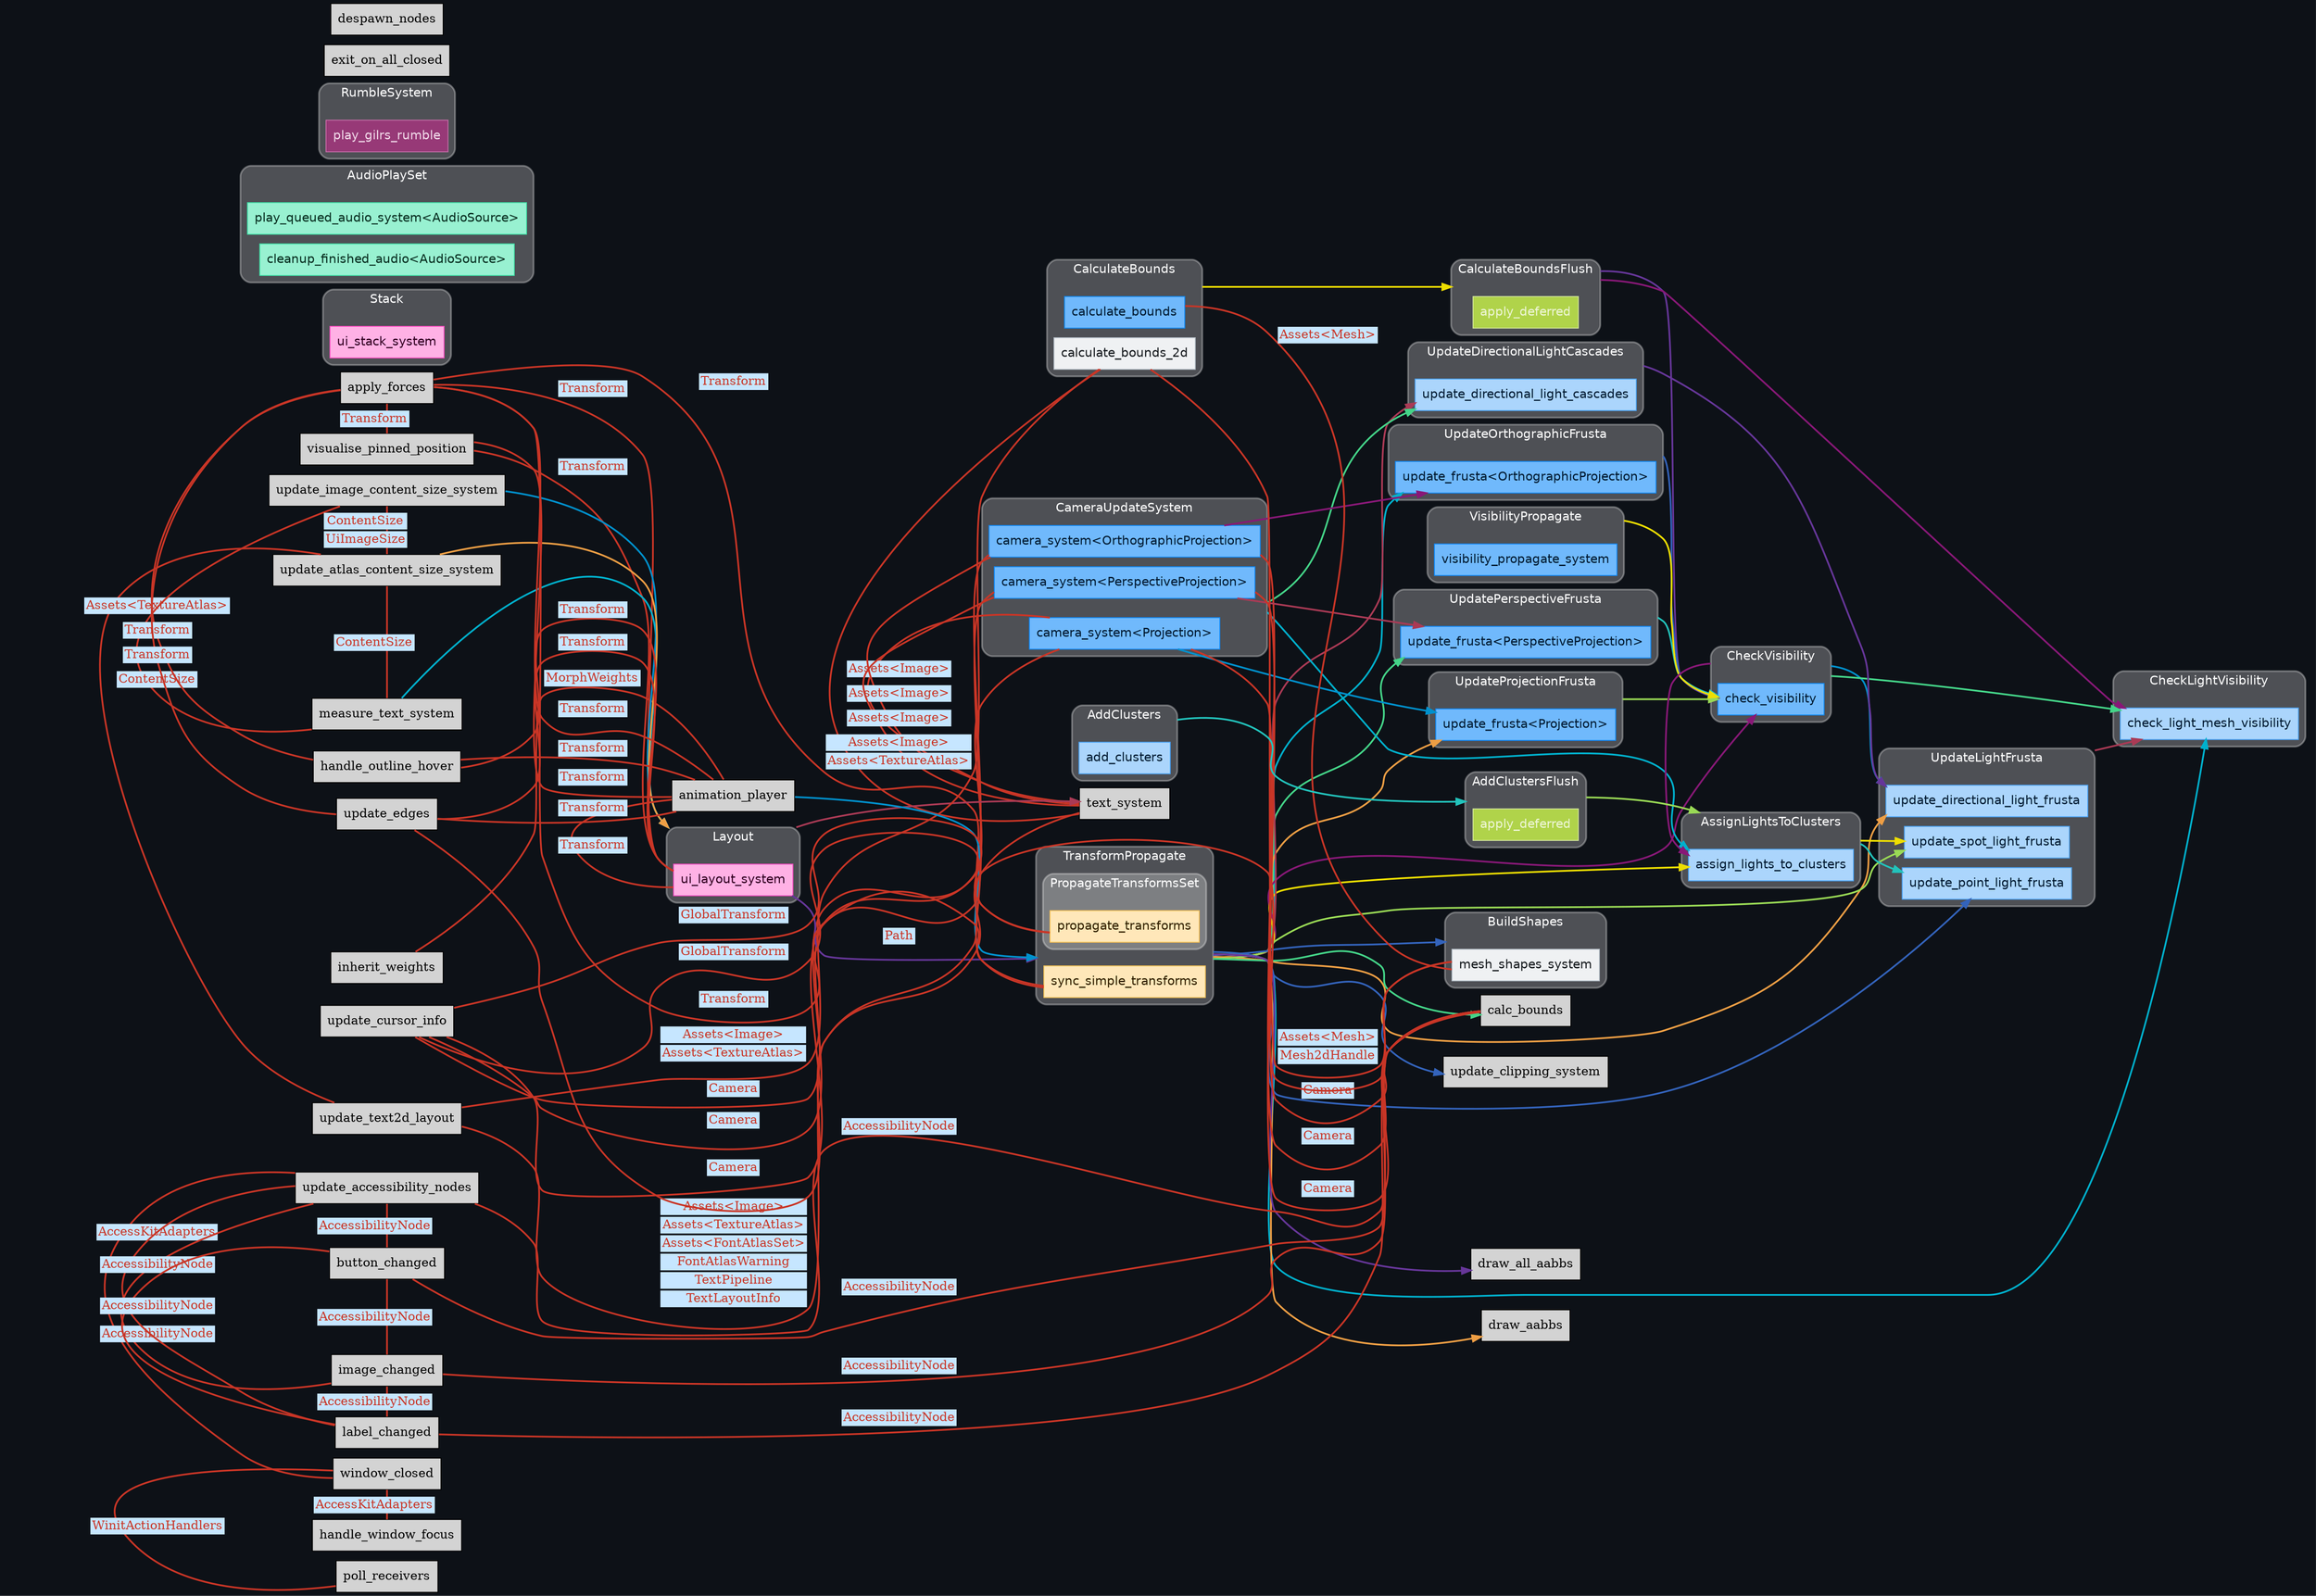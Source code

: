 digraph "" {
	"compound"="true";
	"splines"="spline";
	"rankdir"="LR";
	"bgcolor"="#0d1117";
	"fontname"="Helvetica";
	"nodesep"="0.15";
	edge ["penwidth"="2"];
	node ["shape"="box", "style"="filled"];
	subgraph "clusternode_Set(1)" {
		"style"="rounded,filled";
		"label"="TransformPropagate";
		"tooltip"="TransformPropagate";
		"fillcolor"="#ffffff44";
		"fontcolor"="#ffffff";
		"color"="#ffffff50";
		"penwidth"="2";
		"set_marker_node_Set(1)" ["style"="invis", "label"="", "height"="0", "shape"="point"]
		subgraph "clusternode_Set(0)" {
			"style"="rounded,filled";
			"label"="PropagateTransformsSet";
			"tooltip"="PropagateTransformsSet";
			"fillcolor"="#ffffff44";
			"fontcolor"="#ffffff";
			"color"="#ffffff50";
			"penwidth"="2";
			"set_marker_node_Set(0)" ["style"="invis", "label"="", "height"="0", "shape"="point"]
			"node_System(1)" ["label"="propagate_transforms", "tooltip"="bevy_transform::systems::propagate_transforms", "fillcolor"="#ffe7b9", "fontname"="Helvetica", "fontcolor"="#322100", "color"="#ffc453", "penwidth"="1"]
		}
		
		"node_System(0)" ["label"="sync_simple_transforms", "tooltip"="bevy_transform::systems::sync_simple_transforms", "fillcolor"="#ffe7b9", "fontname"="Helvetica", "fontcolor"="#322100", "color"="#ffc453", "penwidth"="1"]
	}
	
	subgraph "clusternode_Set(10)" {
		"style"="rounded,filled";
		"label"="CameraUpdateSystem";
		"tooltip"="CameraUpdateSystem";
		"fillcolor"="#ffffff44";
		"fontcolor"="#ffffff";
		"color"="#ffffff50";
		"penwidth"="2";
		"set_marker_node_Set(10)" ["style"="invis", "label"="", "height"="0", "shape"="point"]
		"node_System(7)" ["label"="camera_system<Projection>", "tooltip"="bevy_render::camera::camera::camera_system<bevy_render::camera::projection::Projection>", "fillcolor"="#70b9fc", "fontname"="Helvetica", "fontcolor"="#011a31", "color"="#0c88f9", "penwidth"="1"]
		"node_System(8)" ["label"="camera_system<OrthographicProjection>", "tooltip"="bevy_render::camera::camera::camera_system<bevy_render::camera::projection::OrthographicProjection>", "fillcolor"="#70b9fc", "fontname"="Helvetica", "fontcolor"="#011a31", "color"="#0c88f9", "penwidth"="1"]
		"node_System(9)" ["label"="camera_system<PerspectiveProjection>", "tooltip"="bevy_render::camera::camera::camera_system<bevy_render::camera::projection::PerspectiveProjection>", "fillcolor"="#70b9fc", "fontname"="Helvetica", "fontcolor"="#011a31", "color"="#0c88f9", "penwidth"="1"]
	}
	
	subgraph "clusternode_Set(14)" {
		"style"="rounded,filled";
		"label"="CalculateBoundsFlush";
		"tooltip"="CalculateBoundsFlush";
		"fillcolor"="#ffffff44";
		"fontcolor"="#ffffff";
		"color"="#ffffff50";
		"penwidth"="2";
		"set_marker_node_Set(14)" ["style"="invis", "label"="", "height"="0", "shape"="point"]
		"node_System(10)" ["label"="apply_deferred", "tooltip"="bevy_ecs::schedule::executor::apply_deferred", "fillcolor"="#b0d34a", "fontname"="Helvetica", "fontcolor"="#edf5d5", "color"="#d3e69c", "penwidth"="1"]
	}
	
	subgraph "clusternode_Set(15)" {
		"style"="rounded,filled";
		"label"="CalculateBounds";
		"tooltip"="CalculateBounds";
		"fillcolor"="#ffffff44";
		"fontcolor"="#ffffff";
		"color"="#ffffff50";
		"penwidth"="2";
		"set_marker_node_Set(15)" ["style"="invis", "label"="", "height"="0", "shape"="point"]
		"node_System(11)" ["label"="calculate_bounds", "tooltip"="bevy_render::view::visibility::calculate_bounds", "fillcolor"="#70b9fc", "fontname"="Helvetica", "fontcolor"="#011a31", "color"="#0c88f9", "penwidth"="1"]
		"node_System(18)" ["label"="calculate_bounds_2d", "tooltip"="bevy_sprite::calculate_bounds_2d", "fillcolor"="#eff1f3", "fontname"="Helvetica", "fontcolor"="#15191d", "color"="#b4bec7", "penwidth"="1"]
	}
	
	subgraph "clusternode_Set(18)" {
		"style"="rounded,filled";
		"label"="UpdateOrthographicFrusta";
		"tooltip"="UpdateOrthographicFrusta";
		"fillcolor"="#ffffff44";
		"fontcolor"="#ffffff";
		"color"="#ffffff50";
		"penwidth"="2";
		"set_marker_node_Set(18)" ["style"="invis", "label"="", "height"="0", "shape"="point"]
		"node_System(12)" ["label"="update_frusta<OrthographicProjection>", "tooltip"="bevy_render::view::visibility::update_frusta<bevy_render::camera::projection::OrthographicProjection>", "fillcolor"="#70b9fc", "fontname"="Helvetica", "fontcolor"="#011a31", "color"="#0c88f9", "penwidth"="1"]
	}
	
	subgraph "clusternode_Set(21)" {
		"style"="rounded,filled";
		"label"="UpdatePerspectiveFrusta";
		"tooltip"="UpdatePerspectiveFrusta";
		"fillcolor"="#ffffff44";
		"fontcolor"="#ffffff";
		"color"="#ffffff50";
		"penwidth"="2";
		"set_marker_node_Set(21)" ["style"="invis", "label"="", "height"="0", "shape"="point"]
		"node_System(13)" ["label"="update_frusta<PerspectiveProjection>", "tooltip"="bevy_render::view::visibility::update_frusta<bevy_render::camera::projection::PerspectiveProjection>", "fillcolor"="#70b9fc", "fontname"="Helvetica", "fontcolor"="#011a31", "color"="#0c88f9", "penwidth"="1"]
	}
	
	subgraph "clusternode_Set(22)" {
		"style"="rounded,filled";
		"label"="UpdateProjectionFrusta";
		"tooltip"="UpdateProjectionFrusta";
		"fillcolor"="#ffffff44";
		"fontcolor"="#ffffff";
		"color"="#ffffff50";
		"penwidth"="2";
		"set_marker_node_Set(22)" ["style"="invis", "label"="", "height"="0", "shape"="point"]
		"node_System(14)" ["label"="update_frusta<Projection>", "tooltip"="bevy_render::view::visibility::update_frusta<bevy_render::camera::projection::Projection>", "fillcolor"="#70b9fc", "fontname"="Helvetica", "fontcolor"="#011a31", "color"="#0c88f9", "penwidth"="1"]
	}
	
	subgraph "clusternode_Set(24)" {
		"style"="rounded,filled";
		"label"="VisibilityPropagate";
		"tooltip"="VisibilityPropagate";
		"fillcolor"="#ffffff44";
		"fontcolor"="#ffffff";
		"color"="#ffffff50";
		"penwidth"="2";
		"set_marker_node_Set(24)" ["style"="invis", "label"="", "height"="0", "shape"="point"]
		"node_System(15)" ["label"="visibility_propagate_system", "tooltip"="bevy_render::view::visibility::visibility_propagate_system", "fillcolor"="#70b9fc", "fontname"="Helvetica", "fontcolor"="#011a31", "color"="#0c88f9", "penwidth"="1"]
	}
	
	subgraph "clusternode_Set(26)" {
		"style"="rounded,filled";
		"label"="CheckVisibility";
		"tooltip"="CheckVisibility";
		"fillcolor"="#ffffff44";
		"fontcolor"="#ffffff";
		"color"="#ffffff50";
		"penwidth"="2";
		"set_marker_node_Set(26)" ["style"="invis", "label"="", "height"="0", "shape"="point"]
		"node_System(16)" ["label"="check_visibility", "tooltip"="bevy_render::view::visibility::check_visibility", "fillcolor"="#70b9fc", "fontname"="Helvetica", "fontcolor"="#011a31", "color"="#0c88f9", "penwidth"="1"]
	}
	
	subgraph "clusternode_Set(31)" {
		"style"="rounded,filled";
		"label"="Layout";
		"tooltip"="Layout";
		"fillcolor"="#ffffff44";
		"fontcolor"="#ffffff";
		"color"="#ffffff50";
		"penwidth"="2";
		"set_marker_node_Set(31)" ["style"="invis", "label"="", "height"="0", "shape"="point"]
		"node_System(28)" ["label"="ui_layout_system", "tooltip"="bevy_ui::layout::ui_layout_system", "fillcolor"="#ffb1e5", "fontname"="Helvetica", "fontcolor"="#320021", "color"="#ff4bc2", "penwidth"="1"]
	}
	
	subgraph "clusternode_Set(41)" {
		"style"="rounded,filled";
		"label"="Stack";
		"tooltip"="Stack";
		"fillcolor"="#ffffff44";
		"fontcolor"="#ffffff";
		"color"="#ffffff50";
		"penwidth"="2";
		"set_marker_node_Set(41)" ["style"="invis", "label"="", "height"="0", "shape"="point"]
		"node_System(29)" ["label"="ui_stack_system", "tooltip"="bevy_ui::stack::ui_stack_system", "fillcolor"="#ffb1e5", "fontname"="Helvetica", "fontcolor"="#320021", "color"="#ff4bc2", "penwidth"="1"]
	}
	
	subgraph "clusternode_Set(43)" {
		"style"="rounded,filled";
		"label"="AddClusters";
		"tooltip"="AddClusters";
		"fillcolor"="#ffffff44";
		"fontcolor"="#ffffff";
		"color"="#ffffff50";
		"penwidth"="2";
		"set_marker_node_Set(43)" ["style"="invis", "label"="", "height"="0", "shape"="point"]
		"node_System(31)" ["label"="add_clusters", "tooltip"="bevy_pbr::light::add_clusters", "fillcolor"="#abd5fc", "fontname"="Helvetica", "fontcolor"="#011a31", "color"="#48a3f8", "penwidth"="1"]
	}
	
	subgraph "clusternode_Set(44)" {
		"style"="rounded,filled";
		"label"="AddClustersFlush";
		"tooltip"="AddClustersFlush";
		"fillcolor"="#ffffff44";
		"fontcolor"="#ffffff";
		"color"="#ffffff50";
		"penwidth"="2";
		"set_marker_node_Set(44)" ["style"="invis", "label"="", "height"="0", "shape"="point"]
		"node_System(32)" ["label"="apply_deferred", "tooltip"="bevy_ecs::schedule::executor::apply_deferred", "fillcolor"="#b0d34a", "fontname"="Helvetica", "fontcolor"="#edf5d5", "color"="#d3e69c", "penwidth"="1"]
	}
	
	subgraph "clusternode_Set(45)" {
		"style"="rounded,filled";
		"label"="AssignLightsToClusters";
		"tooltip"="AssignLightsToClusters";
		"fillcolor"="#ffffff44";
		"fontcolor"="#ffffff";
		"color"="#ffffff50";
		"penwidth"="2";
		"set_marker_node_Set(45)" ["style"="invis", "label"="", "height"="0", "shape"="point"]
		"node_System(33)" ["label"="assign_lights_to_clusters", "tooltip"="bevy_pbr::light::assign_lights_to_clusters", "fillcolor"="#abd5fc", "fontname"="Helvetica", "fontcolor"="#011a31", "color"="#48a3f8", "penwidth"="1"]
	}
	
	subgraph "clusternode_Set(49)" {
		"style"="rounded,filled";
		"label"="UpdateDirectionalLightCascades";
		"tooltip"="UpdateDirectionalLightCascades";
		"fillcolor"="#ffffff44";
		"fontcolor"="#ffffff";
		"color"="#ffffff50";
		"penwidth"="2";
		"set_marker_node_Set(49)" ["style"="invis", "label"="", "height"="0", "shape"="point"]
		"node_System(34)" ["label"="update_directional_light_cascades", "tooltip"="bevy_pbr::light::update_directional_light_cascades", "fillcolor"="#abd5fc", "fontname"="Helvetica", "fontcolor"="#011a31", "color"="#48a3f8", "penwidth"="1"]
	}
	
	subgraph "clusternode_Set(51)" {
		"style"="rounded,filled";
		"label"="UpdateLightFrusta";
		"tooltip"="UpdateLightFrusta";
		"fillcolor"="#ffffff44";
		"fontcolor"="#ffffff";
		"color"="#ffffff50";
		"penwidth"="2";
		"set_marker_node_Set(51)" ["style"="invis", "label"="", "height"="0", "shape"="point"]
		"node_System(35)" ["label"="update_directional_light_frusta", "tooltip"="bevy_pbr::light::update_directional_light_frusta", "fillcolor"="#abd5fc", "fontname"="Helvetica", "fontcolor"="#011a31", "color"="#48a3f8", "penwidth"="1"]
		"node_System(36)" ["label"="update_point_light_frusta", "tooltip"="bevy_pbr::light::update_point_light_frusta", "fillcolor"="#abd5fc", "fontname"="Helvetica", "fontcolor"="#011a31", "color"="#48a3f8", "penwidth"="1"]
		"node_System(37)" ["label"="update_spot_light_frusta", "tooltip"="bevy_pbr::light::update_spot_light_frusta", "fillcolor"="#abd5fc", "fontname"="Helvetica", "fontcolor"="#011a31", "color"="#48a3f8", "penwidth"="1"]
	}
	
	subgraph "clusternode_Set(55)" {
		"style"="rounded,filled";
		"label"="CheckLightVisibility";
		"tooltip"="CheckLightVisibility";
		"fillcolor"="#ffffff44";
		"fontcolor"="#ffffff";
		"color"="#ffffff50";
		"penwidth"="2";
		"set_marker_node_Set(55)" ["style"="invis", "label"="", "height"="0", "shape"="point"]
		"node_System(38)" ["label"="check_light_mesh_visibility", "tooltip"="bevy_pbr::light::check_light_mesh_visibility", "fillcolor"="#abd5fc", "fontname"="Helvetica", "fontcolor"="#011a31", "color"="#48a3f8", "penwidth"="1"]
	}
	
	subgraph "clusternode_Set(56)" {
		"style"="rounded,filled";
		"label"="AudioPlaySet";
		"tooltip"="AudioPlaySet";
		"fillcolor"="#ffffff44";
		"fontcolor"="#ffffff";
		"color"="#ffffff50";
		"penwidth"="2";
		"set_marker_node_Set(56)" ["style"="invis", "label"="", "height"="0", "shape"="point"]
		"node_System(39)" ["label"="play_queued_audio_system<AudioSource>", "tooltip"="bevy_audio::audio_output::play_queued_audio_system<bevy_audio::audio_source::AudioSource>", "fillcolor"="#98f1d1", "fontname"="Helvetica", "fontcolor"="#062c1e", "color"="#3ee4a8", "penwidth"="1"]
		"node_System(40)" ["label"="cleanup_finished_audio<AudioSource>", "tooltip"="bevy_audio::audio_output::cleanup_finished_audio<bevy_audio::audio_source::AudioSource>", "fillcolor"="#98f1d1", "fontname"="Helvetica", "fontcolor"="#062c1e", "color"="#3ee4a8", "penwidth"="1"]
	}
	
	subgraph "clusternode_Set(60)" {
		"style"="rounded,filled";
		"label"="RumbleSystem";
		"tooltip"="RumbleSystem";
		"fillcolor"="#ffffff44";
		"fontcolor"="#ffffff";
		"color"="#ffffff50";
		"penwidth"="2";
		"set_marker_node_Set(60)" ["style"="invis", "label"="", "height"="0", "shape"="point"]
		"node_System(41)" ["label"="play_gilrs_rumble", "tooltip"="bevy_gilrs::rumble::play_gilrs_rumble", "fillcolor"="#973977", "fontname"="Helvetica", "fontcolor"="#f1d9e9", "color"="#c86da9", "penwidth"="1"]
	}
	
	subgraph "clusternode_Set(67)" {
		"style"="rounded,filled";
		"label"="BuildShapes";
		"tooltip"="BuildShapes";
		"fillcolor"="#ffffff44";
		"fontcolor"="#ffffff";
		"color"="#ffffff50";
		"penwidth"="2";
		"set_marker_node_Set(67)" ["style"="invis", "label"="", "height"="0", "shape"="point"]
		"node_System(48)" ["label"="mesh_shapes_system", "tooltip"="bevy_prototype_lyon::plugin::mesh_shapes_system", "fillcolor"="#eff1f3", "fontname"="Helvetica", "fontcolor"="#15191d", "color"="#b4bec7", "penwidth"="1"]
	}
	
	"node_System(2)" ["label"="exit_on_all_closed", "tooltip"="bevy_window::system::exit_on_all_closed"]
	"node_System(3)" ["label"="handle_window_focus", "tooltip"="bevy_winit::accessibility::handle_window_focus"]
	"node_System(4)" ["label"="window_closed", "tooltip"="bevy_winit::accessibility::window_closed"]
	"node_System(5)" ["label"="poll_receivers", "tooltip"="bevy_winit::accessibility::poll_receivers"]
	"node_System(6)" ["label"="update_accessibility_nodes", "tooltip"="bevy_winit::accessibility::update_accessibility_nodes"]
	"node_System(17)" ["label"="inherit_weights", "tooltip"="bevy_render::mesh::morph::inherit_weights"]
	"node_System(19)" ["label"="update_text2d_layout", "tooltip"="bevy_text::text2d::update_text2d_layout"]
	"node_System(20)" ["label"="measure_text_system", "tooltip"="bevy_ui::widget::text::measure_text_system"]
	"node_System(21)" ["label"="text_system", "tooltip"="bevy_ui::widget::text::text_system"]
	"node_System(22)" ["label"="calc_bounds", "tooltip"="bevy_ui::accessibility::calc_bounds"]
	"node_System(23)" ["label"="button_changed", "tooltip"="bevy_ui::accessibility::button_changed"]
	"node_System(24)" ["label"="image_changed", "tooltip"="bevy_ui::accessibility::image_changed"]
	"node_System(25)" ["label"="label_changed", "tooltip"="bevy_ui::accessibility::label_changed"]
	"node_System(26)" ["label"="update_image_content_size_system", "tooltip"="bevy_ui::widget::image::update_image_content_size_system"]
	"node_System(27)" ["label"="update_atlas_content_size_system", "tooltip"="bevy_ui::widget::image::update_atlas_content_size_system"]
	"node_System(30)" ["label"="update_clipping_system", "tooltip"="bevy_ui::update::update_clipping_system"]
	"node_System(42)" ["label"="animation_player", "tooltip"="bevy_animation::animation_player"]
	"node_System(43)" ["label"="draw_aabbs", "tooltip"="bevy_gizmos::draw_aabbs"]
	"node_System(44)" ["label"="draw_all_aabbs", "tooltip"="bevy_gizmos::draw_all_aabbs"]
	"node_System(45)" ["label"="update_cursor_info", "tooltip"="karta::input::pointer::update_cursor_info"]
	"node_System(46)" ["label"="despawn_nodes", "tooltip"="karta::graph::nodes::despawn_nodes"]
	"node_System(47)" ["label"="apply_forces", "tooltip"="karta::graph::simulation::apply_forces"]
	"node_System(49)" ["label"="handle_outline_hover", "tooltip"="karta::ui::nodes::handle_outline_hover"]
	"node_System(50)" ["label"="update_edges", "tooltip"="karta::ui::edges::update_edges"]
	"node_System(51)" ["label"="visualise_pinned_position", "tooltip"="karta::ui::nodes::visualise_pinned_position"]
	"set_marker_node_Set(15)" -> "set_marker_node_Set(14)" ["lhead"="clusternode_Set(14)", "ltail"="clusternode_Set(15)", "tooltip"="CalculateBounds → CalculateBoundsFlush", "color"="#eede00"]
	"node_System(8)" -> "node_System(12)" ["lhead"="", "ltail"="", "tooltip"="SystemTypeSet(camera_system<OrthographicProjection>\") → update_frusta<OrthographicProjection>", "color"="#881877"]
	"set_marker_node_Set(1)" -> "node_System(12)" ["lhead"="", "ltail"="clusternode_Set(1)", "tooltip"="TransformPropagate → update_frusta<OrthographicProjection>", "color"="#00b0cc"]
	"node_System(9)" -> "node_System(13)" ["lhead"="", "ltail"="", "tooltip"="SystemTypeSet(camera_system<PerspectiveProjection>\") → update_frusta<PerspectiveProjection>", "color"="#aa3a55"]
	"set_marker_node_Set(1)" -> "node_System(13)" ["lhead"="", "ltail"="clusternode_Set(1)", "tooltip"="TransformPropagate → update_frusta<PerspectiveProjection>", "color"="#44d488"]
	"node_System(7)" -> "node_System(14)" ["lhead"="", "ltail"="", "tooltip"="SystemTypeSet(camera_system<Projection>\") → update_frusta<Projection>", "color"="#0090cc"]
	"set_marker_node_Set(1)" -> "node_System(14)" ["lhead"="", "ltail"="clusternode_Set(1)", "tooltip"="TransformPropagate → update_frusta<Projection>", "color"="#ee9e44"]
	"set_marker_node_Set(14)" -> "node_System(16)" ["lhead"="", "ltail"="clusternode_Set(14)", "tooltip"="CalculateBoundsFlush → check_visibility", "color"="#663699"]
	"set_marker_node_Set(18)" -> "node_System(16)" ["lhead"="", "ltail"="clusternode_Set(18)", "tooltip"="UpdateOrthographicFrusta → check_visibility", "color"="#3363bb"]
	"set_marker_node_Set(21)" -> "node_System(16)" ["lhead"="", "ltail"="clusternode_Set(21)", "tooltip"="UpdatePerspectiveFrusta → check_visibility", "color"="#22c2bb"]
	"set_marker_node_Set(22)" -> "node_System(16)" ["lhead"="", "ltail"="clusternode_Set(22)", "tooltip"="UpdateProjectionFrusta → check_visibility", "color"="#99d955"]
	"set_marker_node_Set(24)" -> "node_System(16)" ["lhead"="", "ltail"="clusternode_Set(24)", "tooltip"="VisibilityPropagate → check_visibility", "color"="#eede00"]
	"set_marker_node_Set(1)" -> "node_System(16)" ["lhead"="", "ltail"="clusternode_Set(1)", "tooltip"="TransformPropagate → check_visibility", "color"="#881877"]
	"node_System(20)" -> "set_marker_node_Set(31)" ["lhead"="clusternode_Set(31)", "ltail"="", "tooltip"="measure_text_system → Layout", "color"="#00b0cc"]
	"set_marker_node_Set(31)" -> "node_System(21)" ["lhead"="", "ltail"="clusternode_Set(31)", "tooltip"="Layout → text_system", "color"="#aa3a55"]
	"set_marker_node_Set(1)" -> "node_System(22)" ["lhead"="", "ltail"="clusternode_Set(1)", "tooltip"="TransformPropagate → calc_bounds", "color"="#44d488"]
	"node_System(26)" -> "set_marker_node_Set(31)" ["lhead"="clusternode_Set(31)", "ltail"="", "tooltip"="update_image_content_size_system → Layout", "color"="#0090cc"]
	"node_System(27)" -> "set_marker_node_Set(31)" ["lhead"="clusternode_Set(31)", "ltail"="", "tooltip"="update_atlas_content_size_system → Layout", "color"="#ee9e44"]
	"node_System(28)" -> "set_marker_node_Set(1)" ["lhead"="clusternode_Set(1)", "ltail"="", "tooltip"="ui_layout_system → TransformPropagate", "color"="#663699"]
	"set_marker_node_Set(1)" -> "node_System(30)" ["lhead"="", "ltail"="clusternode_Set(1)", "tooltip"="TransformPropagate → update_clipping_system", "color"="#3363bb"]
	"set_marker_node_Set(43)" -> "set_marker_node_Set(44)" ["lhead"="clusternode_Set(44)", "ltail"="clusternode_Set(43)", "tooltip"="AddClusters → AddClustersFlush", "color"="#22c2bb"]
	"set_marker_node_Set(44)" -> "set_marker_node_Set(45)" ["lhead"="clusternode_Set(45)", "ltail"="clusternode_Set(44)", "tooltip"="AddClustersFlush → AssignLightsToClusters", "color"="#99d955"]
	"set_marker_node_Set(1)" -> "node_System(33)" ["lhead"="", "ltail"="clusternode_Set(1)", "tooltip"="TransformPropagate → assign_lights_to_clusters", "color"="#eede00"]
	"set_marker_node_Set(26)" -> "node_System(33)" ["lhead"="", "ltail"="clusternode_Set(26)", "tooltip"="CheckVisibility → assign_lights_to_clusters", "color"="#881877"]
	"set_marker_node_Set(10)" -> "node_System(33)" ["lhead"="", "ltail"="clusternode_Set(10)", "tooltip"="CameraUpdateSystem → assign_lights_to_clusters", "color"="#00b0cc"]
	"set_marker_node_Set(1)" -> "node_System(34)" ["lhead"="", "ltail"="clusternode_Set(1)", "tooltip"="TransformPropagate → update_directional_light_cascades", "color"="#aa3a55"]
	"set_marker_node_Set(10)" -> "node_System(34)" ["lhead"="", "ltail"="clusternode_Set(10)", "tooltip"="CameraUpdateSystem → update_directional_light_cascades", "color"="#44d488"]
	"set_marker_node_Set(26)" -> "node_System(35)" ["lhead"="", "ltail"="clusternode_Set(26)", "tooltip"="CheckVisibility → update_directional_light_frusta", "color"="#0090cc"]
	"set_marker_node_Set(1)" -> "node_System(35)" ["lhead"="", "ltail"="clusternode_Set(1)", "tooltip"="TransformPropagate → update_directional_light_frusta", "color"="#ee9e44"]
	"set_marker_node_Set(49)" -> "node_System(35)" ["lhead"="", "ltail"="clusternode_Set(49)", "tooltip"="UpdateDirectionalLightCascades → update_directional_light_frusta", "color"="#663699"]
	"set_marker_node_Set(1)" -> "node_System(36)" ["lhead"="", "ltail"="clusternode_Set(1)", "tooltip"="TransformPropagate → update_point_light_frusta", "color"="#3363bb"]
	"set_marker_node_Set(45)" -> "node_System(36)" ["lhead"="", "ltail"="clusternode_Set(45)", "tooltip"="AssignLightsToClusters → update_point_light_frusta", "color"="#22c2bb"]
	"set_marker_node_Set(1)" -> "node_System(37)" ["lhead"="", "ltail"="clusternode_Set(1)", "tooltip"="TransformPropagate → update_spot_light_frusta", "color"="#99d955"]
	"set_marker_node_Set(45)" -> "node_System(37)" ["lhead"="", "ltail"="clusternode_Set(45)", "tooltip"="AssignLightsToClusters → update_spot_light_frusta", "color"="#eede00"]
	"set_marker_node_Set(14)" -> "node_System(38)" ["lhead"="", "ltail"="clusternode_Set(14)", "tooltip"="CalculateBoundsFlush → check_light_mesh_visibility", "color"="#881877"]
	"set_marker_node_Set(1)" -> "node_System(38)" ["lhead"="", "ltail"="clusternode_Set(1)", "tooltip"="TransformPropagate → check_light_mesh_visibility", "color"="#00b0cc"]
	"set_marker_node_Set(51)" -> "node_System(38)" ["lhead"="", "ltail"="clusternode_Set(51)", "tooltip"="UpdateLightFrusta → check_light_mesh_visibility", "color"="#aa3a55"]
	"set_marker_node_Set(26)" -> "node_System(38)" ["lhead"="", "ltail"="clusternode_Set(26)", "tooltip"="CheckVisibility → check_light_mesh_visibility", "color"="#44d488"]
	"node_System(42)" -> "set_marker_node_Set(1)" ["lhead"="clusternode_Set(1)", "ltail"="", "tooltip"="animation_player → TransformPropagate", "color"="#0090cc"]
	"set_marker_node_Set(1)" -> "node_System(43)" ["lhead"="", "ltail"="clusternode_Set(1)", "tooltip"="TransformPropagate → draw_aabbs", "color"="#ee9e44"]
	"set_marker_node_Set(1)" -> "node_System(44)" ["lhead"="", "ltail"="clusternode_Set(1)", "tooltip"="TransformPropagate → draw_all_aabbs", "color"="#663699"]
	"set_marker_node_Set(1)" -> "set_marker_node_Set(67)" ["lhead"="clusternode_Set(67)", "ltail"="clusternode_Set(1)", "tooltip"="TransformPropagate → BuildShapes", "color"="#3363bb"]
	"node_System(1)" -> "node_System(47)" ["dir"="none", "constraint"="false", "color"="#c93526", "fontcolor"="#c93526", "label"=<<table border="0" cellborder="0"><tr><td bgcolor="#c6e6ff">Transform</td></tr></table>>, "labeltooltip"="propagate_transforms — apply_forces"]
	"node_System(4)" -> "node_System(3)" ["dir"="none", "constraint"="false", "color"="#c93526", "fontcolor"="#c93526", "label"=<<table border="0" cellborder="0"><tr><td bgcolor="#c6e6ff">AccessKitAdapters</td></tr></table>>, "labeltooltip"="window_closed — handle_window_focus"]
	"node_System(5)" -> "node_System(4)" ["dir"="none", "constraint"="false", "color"="#c93526", "fontcolor"="#c93526", "label"=<<table border="0" cellborder="0"><tr><td bgcolor="#c6e6ff">WinitActionHandlers</td></tr></table>>, "labeltooltip"="poll_receivers — window_closed"]
	"node_System(6)" -> "node_System(4)" ["dir"="none", "constraint"="false", "color"="#c93526", "fontcolor"="#c93526", "label"=<<table border="0" cellborder="0"><tr><td bgcolor="#c6e6ff">AccessKitAdapters</td></tr></table>>, "labeltooltip"="update_accessibility_nodes — window_closed"]
	"node_System(6)" -> "node_System(22)" ["dir"="none", "constraint"="false", "color"="#c93526", "fontcolor"="#c93526", "label"=<<table border="0" cellborder="0"><tr><td bgcolor="#c6e6ff">AccessibilityNode</td></tr></table>>, "labeltooltip"="update_accessibility_nodes — calc_bounds"]
	"node_System(7)" -> "node_System(21)" ["dir"="none", "constraint"="false", "color"="#c93526", "fontcolor"="#c93526", "label"=<<table border="0" cellborder="0"><tr><td bgcolor="#c6e6ff">Assets&lt;Image&gt;</td></tr></table>>, "labeltooltip"="camera_system<Projection> — text_system"]
	"node_System(7)" -> "node_System(22)" ["dir"="none", "constraint"="false", "color"="#c93526", "fontcolor"="#c93526", "label"=<<table border="0" cellborder="0"><tr><td bgcolor="#c6e6ff">Camera</td></tr></table>>, "labeltooltip"="camera_system<Projection> — calc_bounds"]
	"node_System(7)" -> "node_System(45)" ["dir"="none", "constraint"="false", "color"="#c93526", "fontcolor"="#c93526", "label"=<<table border="0" cellborder="0"><tr><td bgcolor="#c6e6ff">Camera</td></tr></table>>, "labeltooltip"="camera_system<Projection> — update_cursor_info"]
	"node_System(8)" -> "node_System(21)" ["dir"="none", "constraint"="false", "color"="#c93526", "fontcolor"="#c93526", "label"=<<table border="0" cellborder="0"><tr><td bgcolor="#c6e6ff">Assets&lt;Image&gt;</td></tr></table>>, "labeltooltip"="camera_system<OrthographicProjection> — text_system"]
	"node_System(8)" -> "node_System(22)" ["dir"="none", "constraint"="false", "color"="#c93526", "fontcolor"="#c93526", "label"=<<table border="0" cellborder="0"><tr><td bgcolor="#c6e6ff">Camera</td></tr></table>>, "labeltooltip"="camera_system<OrthographicProjection> — calc_bounds"]
	"node_System(8)" -> "node_System(45)" ["dir"="none", "constraint"="false", "color"="#c93526", "fontcolor"="#c93526", "label"=<<table border="0" cellborder="0"><tr><td bgcolor="#c6e6ff">Camera</td></tr></table>>, "labeltooltip"="camera_system<OrthographicProjection> — update_cursor_info"]
	"node_System(9)" -> "node_System(21)" ["dir"="none", "constraint"="false", "color"="#c93526", "fontcolor"="#c93526", "label"=<<table border="0" cellborder="0"><tr><td bgcolor="#c6e6ff">Assets&lt;Image&gt;</td></tr></table>>, "labeltooltip"="camera_system<PerspectiveProjection> — text_system"]
	"node_System(9)" -> "node_System(22)" ["dir"="none", "constraint"="false", "color"="#c93526", "fontcolor"="#c93526", "label"=<<table border="0" cellborder="0"><tr><td bgcolor="#c6e6ff">Camera</td></tr></table>>, "labeltooltip"="camera_system<PerspectiveProjection> — calc_bounds"]
	"node_System(9)" -> "node_System(45)" ["dir"="none", "constraint"="false", "color"="#c93526", "fontcolor"="#c93526", "label"=<<table border="0" cellborder="0"><tr><td bgcolor="#c6e6ff">Camera</td></tr></table>>, "labeltooltip"="camera_system<PerspectiveProjection> — update_cursor_info"]
	"node_System(11)" -> "node_System(48)" ["dir"="none", "constraint"="false", "color"="#c93526", "fontcolor"="#c93526", "label"=<<table border="0" cellborder="0"><tr><td bgcolor="#c6e6ff">Assets&lt;Mesh&gt;</td></tr></table>>, "labeltooltip"="calculate_bounds — mesh_shapes_system"]
	"node_System(17)" -> "node_System(42)" ["dir"="none", "constraint"="false", "color"="#c93526", "fontcolor"="#c93526", "label"=<<table border="0" cellborder="0"><tr><td bgcolor="#c6e6ff">MorphWeights</td></tr></table>>, "labeltooltip"="inherit_weights — animation_player"]
	"node_System(18)" -> "node_System(21)" ["dir"="none", "constraint"="false", "color"="#c93526", "fontcolor"="#c93526", "label"=<<table border="0" cellborder="0"><tr><td bgcolor="#c6e6ff">Assets&lt;Image&gt;</td></tr><tr><td bgcolor="#c6e6ff">Assets&lt;TextureAtlas&gt;</td></tr></table>>, "labeltooltip"="calculate_bounds_2d — text_system"]
	"node_System(18)" -> "node_System(48)" ["dir"="none", "constraint"="false", "color"="#c93526", "fontcolor"="#c93526", "label"=<<table border="0" cellborder="0"><tr><td bgcolor="#c6e6ff">Assets&lt;Mesh&gt;</td></tr><tr><td bgcolor="#c6e6ff">Mesh2dHandle</td></tr></table>>, "labeltooltip"="calculate_bounds_2d — mesh_shapes_system"]
	"node_System(19)" -> "node_System(18)" ["dir"="none", "constraint"="false", "color"="#c93526", "fontcolor"="#c93526", "label"=<<table border="0" cellborder="0"><tr><td bgcolor="#c6e6ff">Assets&lt;Image&gt;</td></tr><tr><td bgcolor="#c6e6ff">Assets&lt;TextureAtlas&gt;</td></tr></table>>, "labeltooltip"="update_text2d_layout — calculate_bounds_2d"]
	"node_System(19)" -> "node_System(21)" ["dir"="none", "constraint"="false", "color"="#c93526", "fontcolor"="#c93526", "label"=<<table border="0" cellborder="0"><tr><td bgcolor="#c6e6ff">Assets&lt;Image&gt;</td></tr><tr><td bgcolor="#c6e6ff">Assets&lt;TextureAtlas&gt;</td></tr><tr><td bgcolor="#c6e6ff">Assets&lt;FontAtlasSet&gt;</td></tr><tr><td bgcolor="#c6e6ff">FontAtlasWarning</td></tr><tr><td bgcolor="#c6e6ff">TextPipeline</td></tr><tr><td bgcolor="#c6e6ff">TextLayoutInfo</td></tr></table>>, "labeltooltip"="update_text2d_layout — text_system"]
	"node_System(19)" -> "node_System(27)" ["dir"="none", "constraint"="false", "color"="#c93526", "fontcolor"="#c93526", "label"=<<table border="0" cellborder="0"><tr><td bgcolor="#c6e6ff">Assets&lt;TextureAtlas&gt;</td></tr></table>>, "labeltooltip"="update_text2d_layout — update_atlas_content_size_system"]
	"node_System(20)" -> "node_System(26)" ["dir"="none", "constraint"="false", "color"="#c93526", "fontcolor"="#c93526", "label"=<<table border="0" cellborder="0"><tr><td bgcolor="#c6e6ff">ContentSize</td></tr></table>>, "labeltooltip"="measure_text_system — update_image_content_size_system"]
	"node_System(20)" -> "node_System(27)" ["dir"="none", "constraint"="false", "color"="#c93526", "fontcolor"="#c93526", "label"=<<table border="0" cellborder="0"><tr><td bgcolor="#c6e6ff">ContentSize</td></tr></table>>, "labeltooltip"="measure_text_system — update_atlas_content_size_system"]
	"node_System(23)" -> "node_System(6)" ["dir"="none", "constraint"="false", "color"="#c93526", "fontcolor"="#c93526", "label"=<<table border="0" cellborder="0"><tr><td bgcolor="#c6e6ff">AccessibilityNode</td></tr></table>>, "labeltooltip"="button_changed — update_accessibility_nodes"]
	"node_System(23)" -> "node_System(22)" ["dir"="none", "constraint"="false", "color"="#c93526", "fontcolor"="#c93526", "label"=<<table border="0" cellborder="0"><tr><td bgcolor="#c6e6ff">AccessibilityNode</td></tr></table>>, "labeltooltip"="button_changed — calc_bounds"]
	"node_System(24)" -> "node_System(6)" ["dir"="none", "constraint"="false", "color"="#c93526", "fontcolor"="#c93526", "label"=<<table border="0" cellborder="0"><tr><td bgcolor="#c6e6ff">AccessibilityNode</td></tr></table>>, "labeltooltip"="image_changed — update_accessibility_nodes"]
	"node_System(24)" -> "node_System(22)" ["dir"="none", "constraint"="false", "color"="#c93526", "fontcolor"="#c93526", "label"=<<table border="0" cellborder="0"><tr><td bgcolor="#c6e6ff">AccessibilityNode</td></tr></table>>, "labeltooltip"="image_changed — calc_bounds"]
	"node_System(24)" -> "node_System(23)" ["dir"="none", "constraint"="false", "color"="#c93526", "fontcolor"="#c93526", "label"=<<table border="0" cellborder="0"><tr><td bgcolor="#c6e6ff">AccessibilityNode</td></tr></table>>, "labeltooltip"="image_changed — button_changed"]
	"node_System(25)" -> "node_System(6)" ["dir"="none", "constraint"="false", "color"="#c93526", "fontcolor"="#c93526", "label"=<<table border="0" cellborder="0"><tr><td bgcolor="#c6e6ff">AccessibilityNode</td></tr></table>>, "labeltooltip"="label_changed — update_accessibility_nodes"]
	"node_System(25)" -> "node_System(22)" ["dir"="none", "constraint"="false", "color"="#c93526", "fontcolor"="#c93526", "label"=<<table border="0" cellborder="0"><tr><td bgcolor="#c6e6ff">AccessibilityNode</td></tr></table>>, "labeltooltip"="label_changed — calc_bounds"]
	"node_System(25)" -> "node_System(23)" ["dir"="none", "constraint"="false", "color"="#c93526", "fontcolor"="#c93526", "label"=<<table border="0" cellborder="0"><tr><td bgcolor="#c6e6ff">AccessibilityNode</td></tr></table>>, "labeltooltip"="label_changed — button_changed"]
	"node_System(25)" -> "node_System(24)" ["dir"="none", "constraint"="false", "color"="#c93526", "fontcolor"="#c93526", "label"=<<table border="0" cellborder="0"><tr><td bgcolor="#c6e6ff">AccessibilityNode</td></tr></table>>, "labeltooltip"="label_changed — image_changed"]
	"node_System(27)" -> "node_System(26)" ["dir"="none", "constraint"="false", "color"="#c93526", "fontcolor"="#c93526", "label"=<<table border="0" cellborder="0"><tr><td bgcolor="#c6e6ff">ContentSize</td></tr><tr><td bgcolor="#c6e6ff">UiImageSize</td></tr></table>>, "labeltooltip"="update_atlas_content_size_system — update_image_content_size_system"]
	"node_System(28)" -> "node_System(47)" ["dir"="none", "constraint"="false", "color"="#c93526", "fontcolor"="#c93526", "label"=<<table border="0" cellborder="0"><tr><td bgcolor="#c6e6ff">Transform</td></tr></table>>, "labeltooltip"="ui_layout_system — apply_forces"]
	"node_System(28)" -> "node_System(51)" ["dir"="none", "constraint"="false", "color"="#c93526", "fontcolor"="#c93526", "label"=<<table border="0" cellborder="0"><tr><td bgcolor="#c6e6ff">Transform</td></tr></table>>, "labeltooltip"="ui_layout_system — visualise_pinned_position"]
	"node_System(42)" -> "node_System(28)" ["dir"="none", "constraint"="false", "color"="#c93526", "fontcolor"="#c93526", "label"=<<table border="0" cellborder="0"><tr><td bgcolor="#c6e6ff">Transform</td></tr></table>>, "labeltooltip"="animation_player — ui_layout_system"]
	"node_System(42)" -> "node_System(47)" ["dir"="none", "constraint"="false", "color"="#c93526", "fontcolor"="#c93526", "label"=<<table border="0" cellborder="0"><tr><td bgcolor="#c6e6ff">Transform</td></tr></table>>, "labeltooltip"="animation_player — apply_forces"]
	"node_System(42)" -> "node_System(49)" ["dir"="none", "constraint"="false", "color"="#c93526", "fontcolor"="#c93526", "label"=<<table border="0" cellborder="0"><tr><td bgcolor="#c6e6ff">Transform</td></tr></table>>, "labeltooltip"="animation_player — handle_outline_hover"]
	"node_System(42)" -> "node_System(51)" ["dir"="none", "constraint"="false", "color"="#c93526", "fontcolor"="#c93526", "label"=<<table border="0" cellborder="0"><tr><td bgcolor="#c6e6ff">Transform</td></tr></table>>, "labeltooltip"="animation_player — visualise_pinned_position"]
	"node_System(45)" -> "node_System(0)" ["dir"="none", "constraint"="false", "color"="#c93526", "fontcolor"="#c93526", "label"=<<table border="0" cellborder="0"><tr><td bgcolor="#c6e6ff">GlobalTransform</td></tr></table>>, "labeltooltip"="update_cursor_info — sync_simple_transforms"]
	"node_System(45)" -> "node_System(1)" ["dir"="none", "constraint"="false", "color"="#c93526", "fontcolor"="#c93526", "label"=<<table border="0" cellborder="0"><tr><td bgcolor="#c6e6ff">GlobalTransform</td></tr></table>>, "labeltooltip"="update_cursor_info — propagate_transforms"]
	"node_System(47)" -> "node_System(0)" ["dir"="none", "constraint"="false", "color"="#c93526", "fontcolor"="#c93526", "label"=<<table border="0" cellborder="0"><tr><td bgcolor="#c6e6ff">Transform</td></tr></table>>, "labeltooltip"="apply_forces — sync_simple_transforms"]
	"node_System(49)" -> "node_System(28)" ["dir"="none", "constraint"="false", "color"="#c93526", "fontcolor"="#c93526", "label"=<<table border="0" cellborder="0"><tr><td bgcolor="#c6e6ff">Transform</td></tr></table>>, "labeltooltip"="handle_outline_hover — ui_layout_system"]
	"node_System(49)" -> "node_System(47)" ["dir"="none", "constraint"="false", "color"="#c93526", "fontcolor"="#c93526", "label"=<<table border="0" cellborder="0"><tr><td bgcolor="#c6e6ff">Transform</td></tr></table>>, "labeltooltip"="handle_outline_hover — apply_forces"]
	"node_System(50)" -> "node_System(28)" ["dir"="none", "constraint"="false", "color"="#c93526", "fontcolor"="#c93526", "label"=<<table border="0" cellborder="0"><tr><td bgcolor="#c6e6ff">Transform</td></tr></table>>, "labeltooltip"="update_edges — ui_layout_system"]
	"node_System(50)" -> "node_System(42)" ["dir"="none", "constraint"="false", "color"="#c93526", "fontcolor"="#c93526", "label"=<<table border="0" cellborder="0"><tr><td bgcolor="#c6e6ff">Transform</td></tr></table>>, "labeltooltip"="update_edges — animation_player"]
	"node_System(50)" -> "node_System(47)" ["dir"="none", "constraint"="false", "color"="#c93526", "fontcolor"="#c93526", "label"=<<table border="0" cellborder="0"><tr><td bgcolor="#c6e6ff">Transform</td></tr></table>>, "labeltooltip"="update_edges — apply_forces"]
	"node_System(50)" -> "node_System(48)" ["dir"="none", "constraint"="false", "color"="#c93526", "fontcolor"="#c93526", "label"=<<table border="0" cellborder="0"><tr><td bgcolor="#c6e6ff">Path</td></tr></table>>, "labeltooltip"="update_edges — mesh_shapes_system"]
	"node_System(51)" -> "node_System(47)" ["dir"="none", "constraint"="false", "color"="#c93526", "fontcolor"="#c93526", "label"=<<table border="0" cellborder="0"><tr><td bgcolor="#c6e6ff">Transform</td></tr></table>>, "labeltooltip"="visualise_pinned_position — apply_forces"]
}
